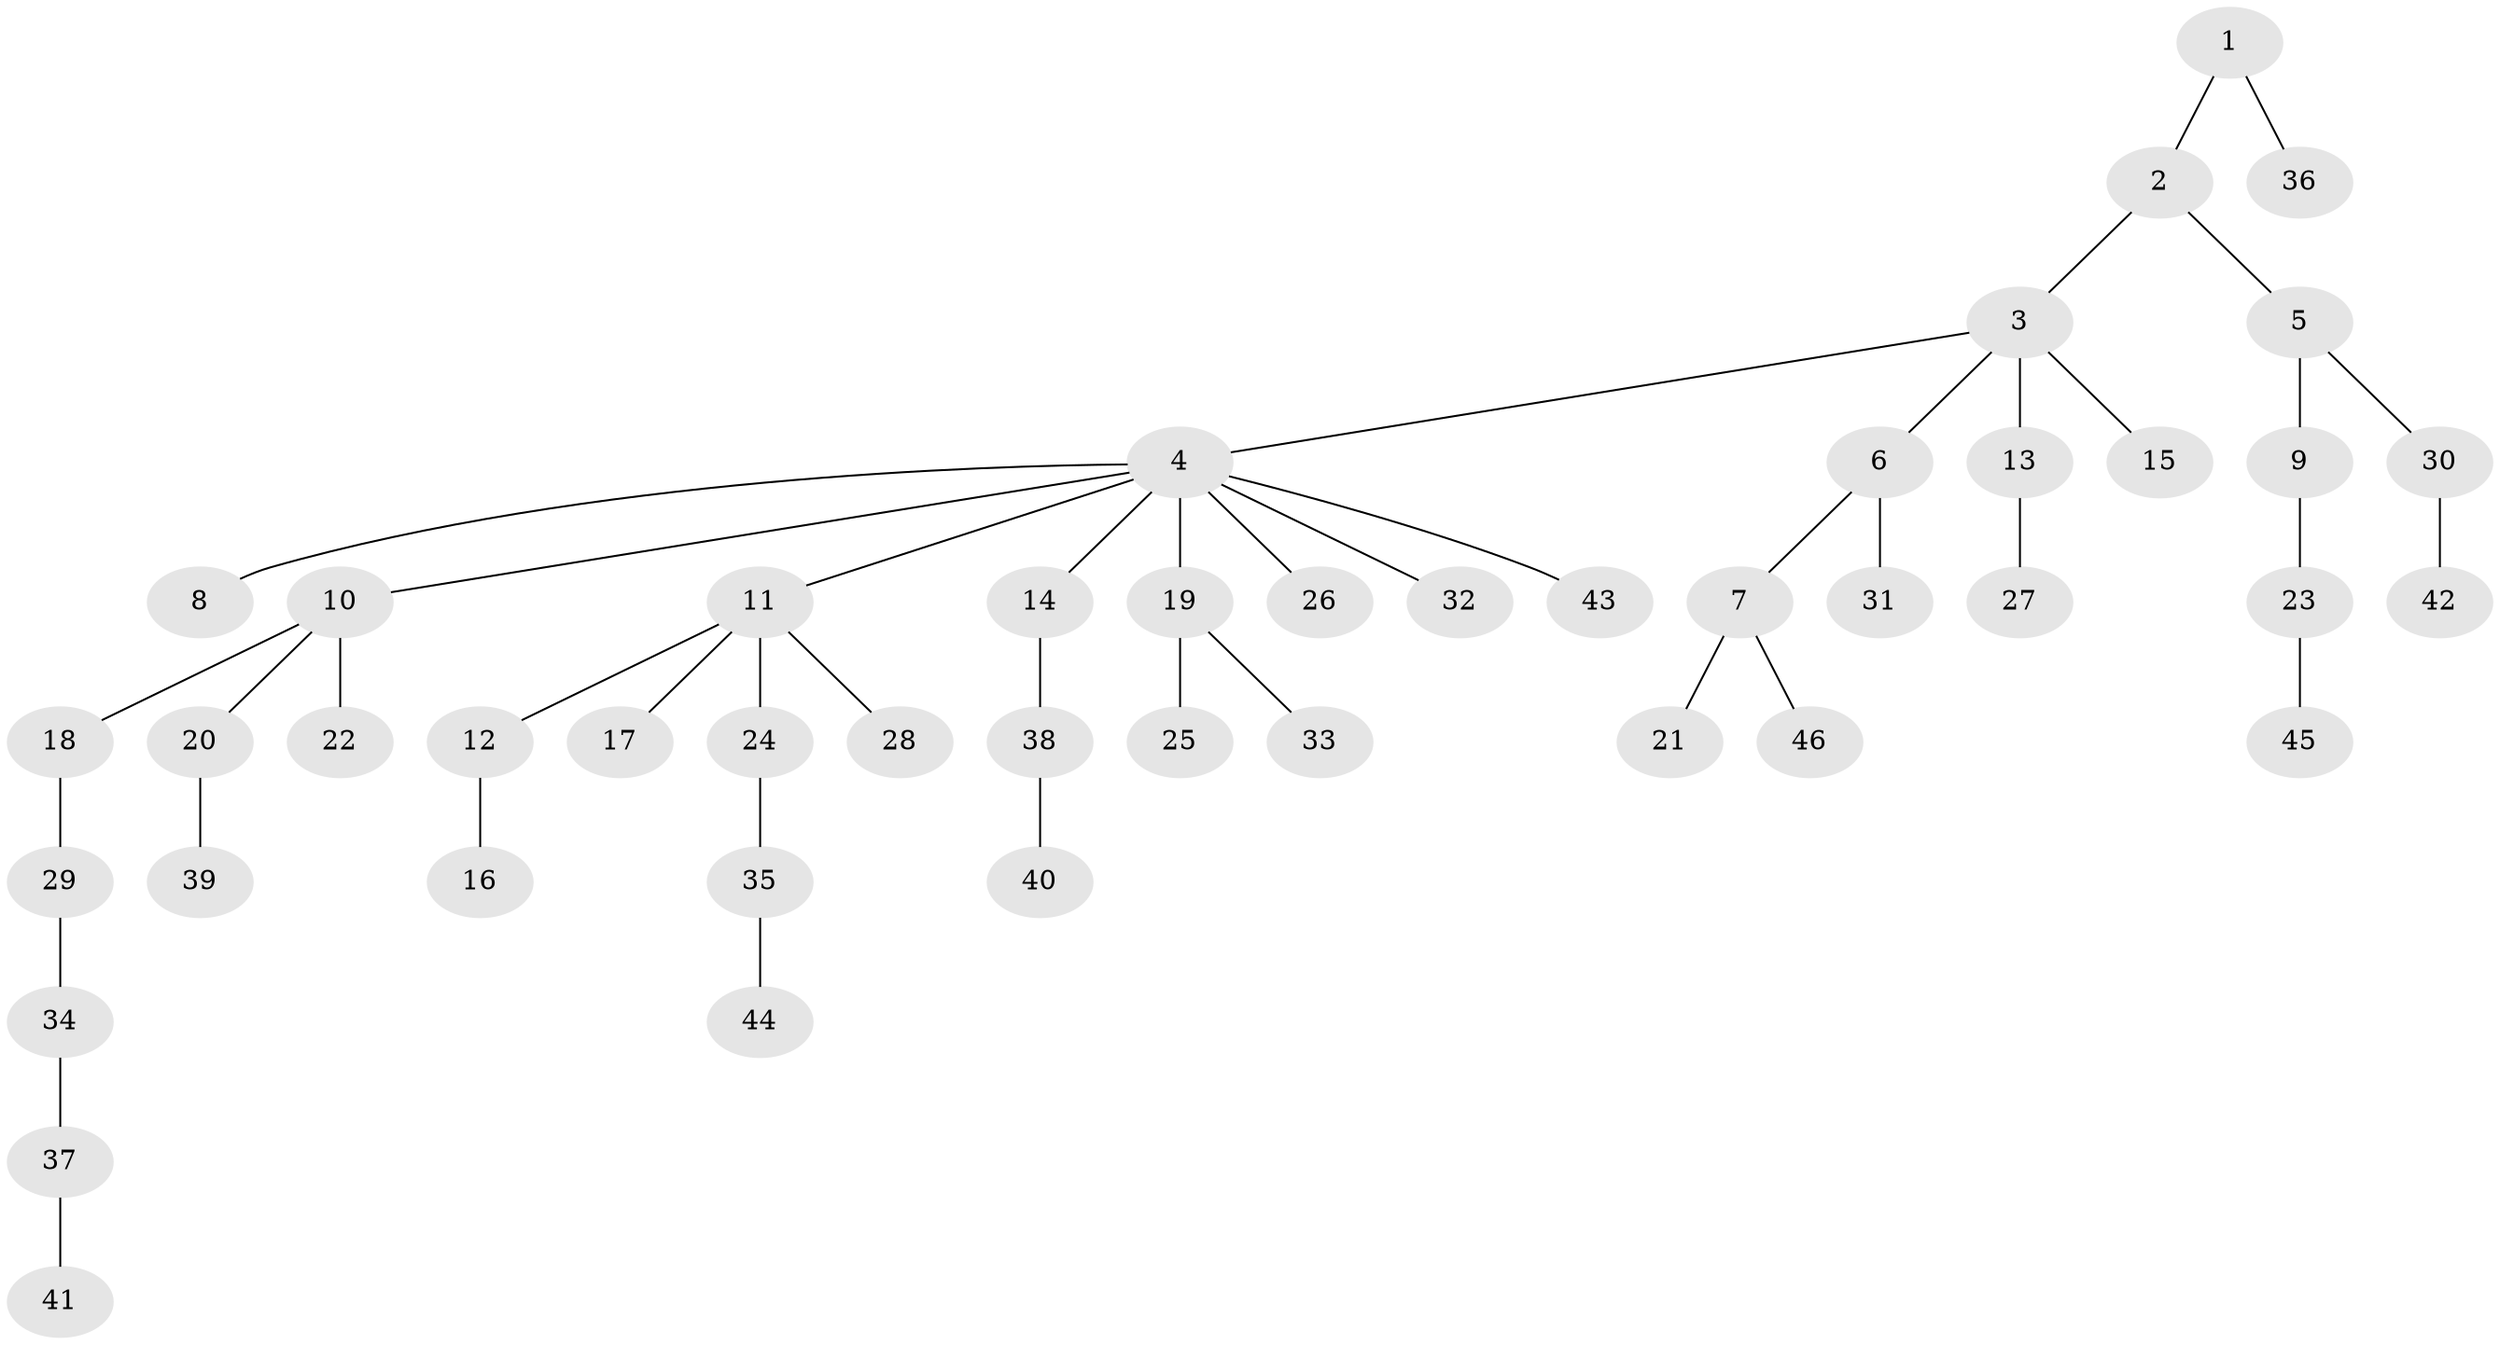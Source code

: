 // original degree distribution, {3: 0.09411764705882353, 4: 0.07058823529411765, 6: 0.023529411764705882, 10: 0.011764705882352941, 5: 0.03529411764705882, 1: 0.5529411764705883, 2: 0.21176470588235294}
// Generated by graph-tools (version 1.1) at 2025/36/03/09/25 02:36:33]
// undirected, 46 vertices, 45 edges
graph export_dot {
graph [start="1"]
  node [color=gray90,style=filled];
  1;
  2;
  3;
  4;
  5;
  6;
  7;
  8;
  9;
  10;
  11;
  12;
  13;
  14;
  15;
  16;
  17;
  18;
  19;
  20;
  21;
  22;
  23;
  24;
  25;
  26;
  27;
  28;
  29;
  30;
  31;
  32;
  33;
  34;
  35;
  36;
  37;
  38;
  39;
  40;
  41;
  42;
  43;
  44;
  45;
  46;
  1 -- 2 [weight=1.0];
  1 -- 36 [weight=1.0];
  2 -- 3 [weight=1.0];
  2 -- 5 [weight=1.0];
  3 -- 4 [weight=1.0];
  3 -- 6 [weight=1.0];
  3 -- 13 [weight=1.0];
  3 -- 15 [weight=1.0];
  4 -- 8 [weight=1.0];
  4 -- 10 [weight=1.0];
  4 -- 11 [weight=1.0];
  4 -- 14 [weight=1.0];
  4 -- 19 [weight=1.0];
  4 -- 26 [weight=1.0];
  4 -- 32 [weight=1.0];
  4 -- 43 [weight=1.0];
  5 -- 9 [weight=1.0];
  5 -- 30 [weight=1.0];
  6 -- 7 [weight=1.0];
  6 -- 31 [weight=2.0];
  7 -- 21 [weight=1.0];
  7 -- 46 [weight=1.0];
  9 -- 23 [weight=1.0];
  10 -- 18 [weight=1.0];
  10 -- 20 [weight=1.0];
  10 -- 22 [weight=1.0];
  11 -- 12 [weight=1.0];
  11 -- 17 [weight=1.0];
  11 -- 24 [weight=1.0];
  11 -- 28 [weight=1.0];
  12 -- 16 [weight=1.0];
  13 -- 27 [weight=1.0];
  14 -- 38 [weight=2.0];
  18 -- 29 [weight=1.0];
  19 -- 25 [weight=1.0];
  19 -- 33 [weight=1.0];
  20 -- 39 [weight=1.0];
  23 -- 45 [weight=1.0];
  24 -- 35 [weight=3.0];
  29 -- 34 [weight=1.0];
  30 -- 42 [weight=2.0];
  34 -- 37 [weight=1.0];
  35 -- 44 [weight=1.0];
  37 -- 41 [weight=1.0];
  38 -- 40 [weight=1.0];
}
